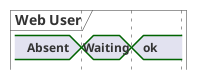 {
  "sha1": "l0ouou5zjibr3duc4kk3av6hu0m1ek8",
  "insertion": {
    "when": "2024-06-03T18:59:33.541Z",
    "user": "plantuml@gmail.com"
  }
}
@startuml
hide time-axis
concise "Web User" as WU

WU is Absent

@WU
0 is Waiting
+500 is ok
@enduml
